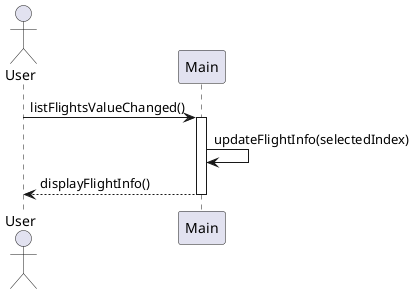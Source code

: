 @startuml
actor User
participant "Main" as M

User -> M : listFlightsValueChanged()
activate M
M -> M : updateFlightInfo(selectedIndex)
M --> User : displayFlightInfo()
deactivate M
@enduml


